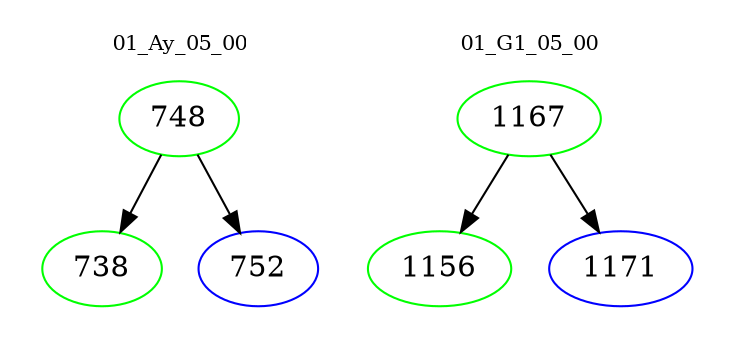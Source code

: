 digraph{
subgraph cluster_0 {
color = white
label = "01_Ay_05_00";
fontsize=10;
T0_748 [label="748", color="green"]
T0_748 -> T0_738 [color="black"]
T0_738 [label="738", color="green"]
T0_748 -> T0_752 [color="black"]
T0_752 [label="752", color="blue"]
}
subgraph cluster_1 {
color = white
label = "01_G1_05_00";
fontsize=10;
T1_1167 [label="1167", color="green"]
T1_1167 -> T1_1156 [color="black"]
T1_1156 [label="1156", color="green"]
T1_1167 -> T1_1171 [color="black"]
T1_1171 [label="1171", color="blue"]
}
}
